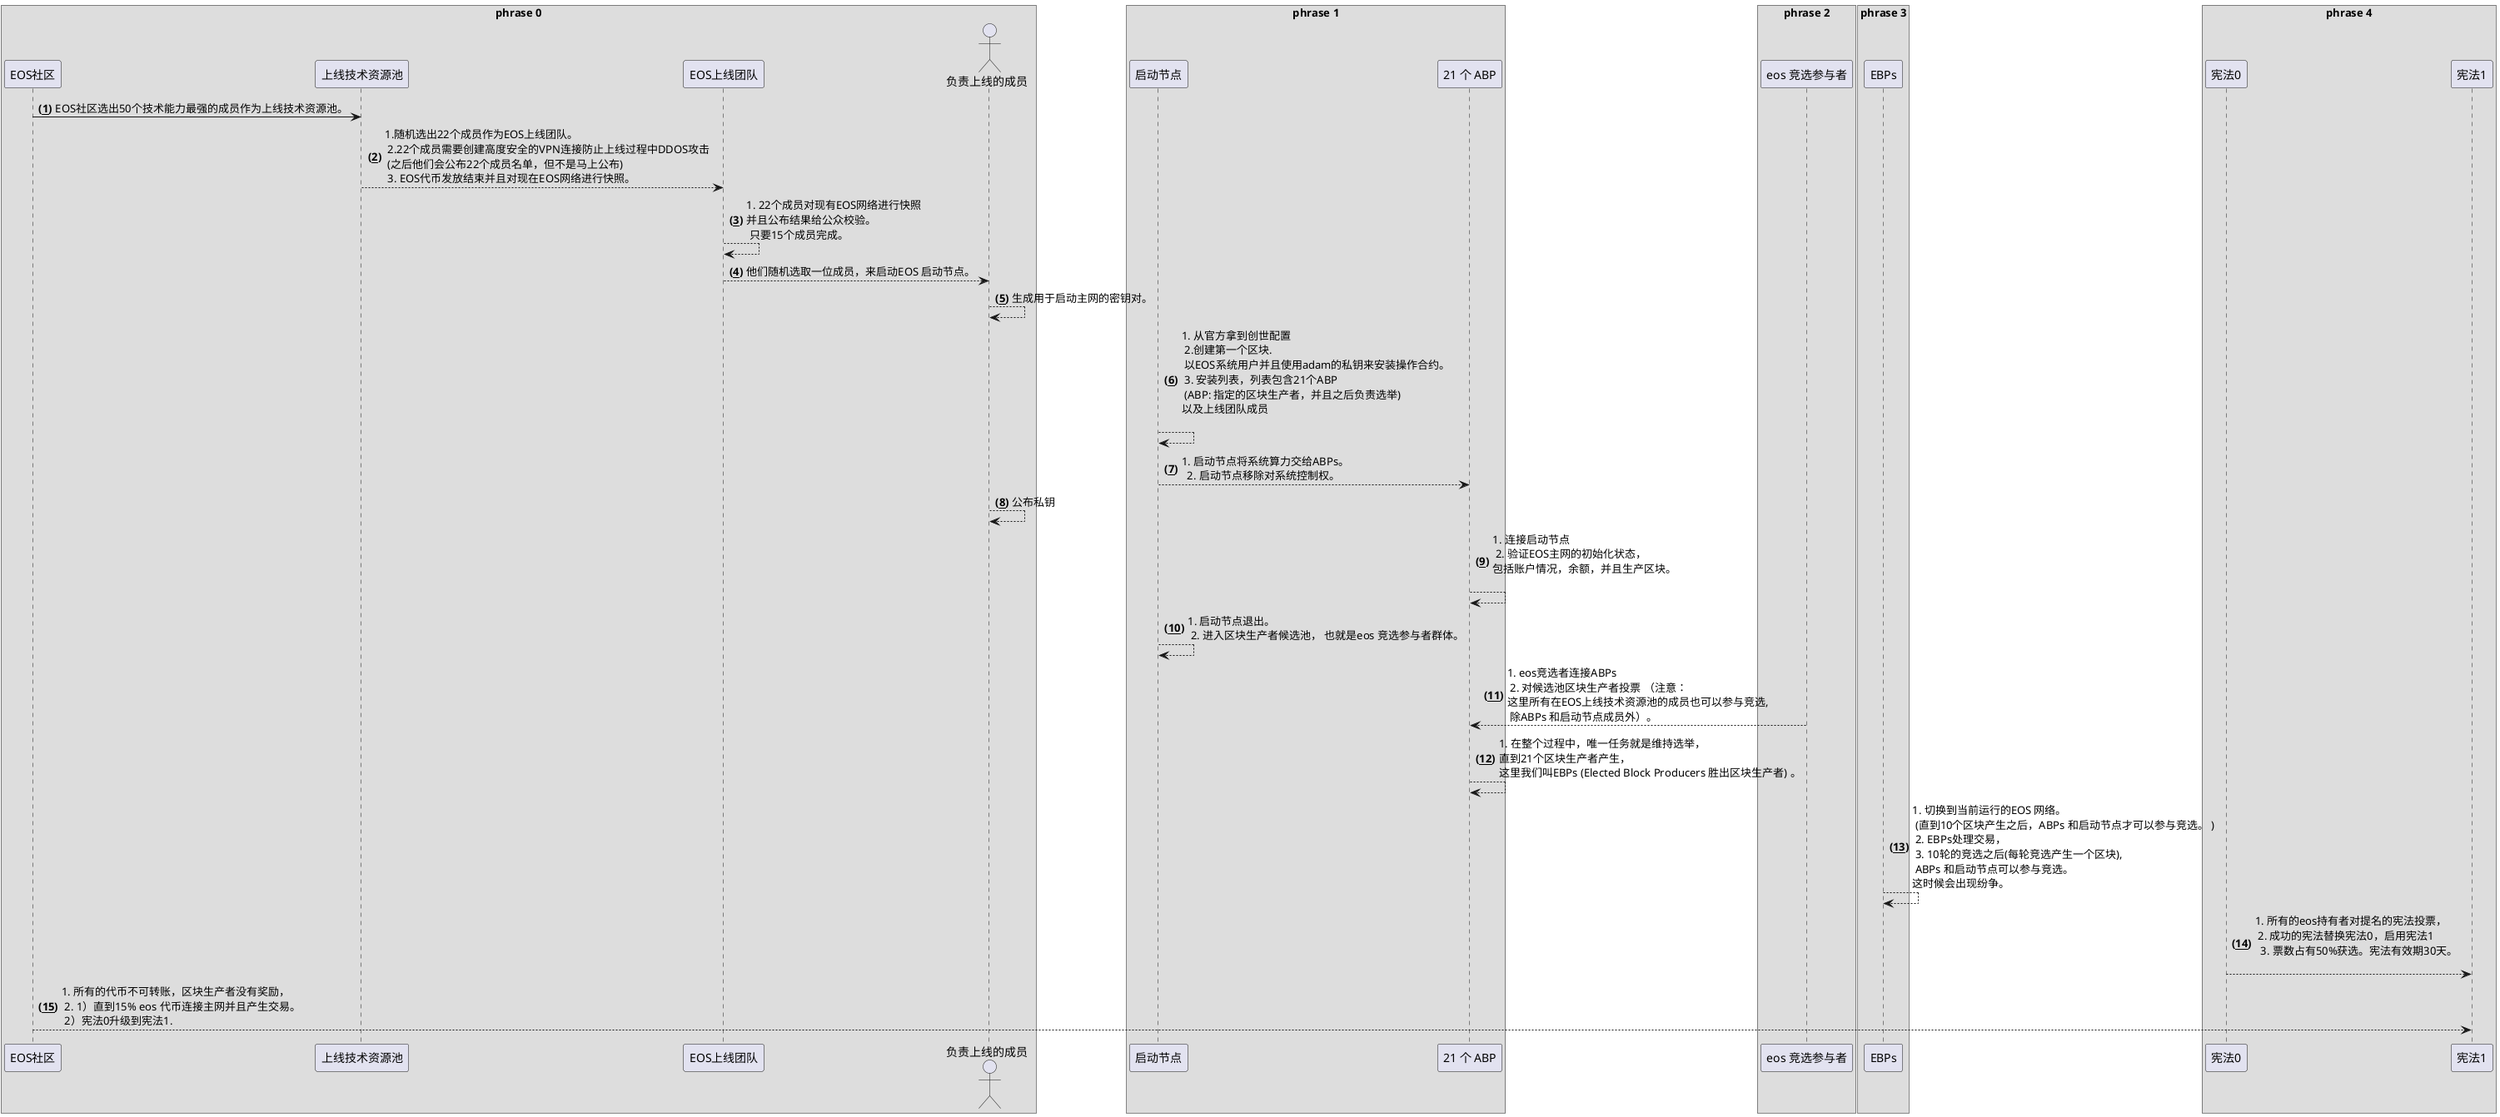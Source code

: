 @startuml
autonumber "<b>(<u>##</u>)"
box "phrase 0"
EOS社区 -> 上线技术资源池: EOS社区选出50个技术能力最强的成员作为上线技术资源池。
上线技术资源池 --> EOS上线团队: 1.随机选出22个成员作为EOS上线团队。\n 2.22个成员需要创建高度安全的VPN连接防止上线过程中DDOS攻击\n (之后他们会公布22个成员名单，但不是马上公布) \n 3. EOS代币发放结束并且对现在EOS网络进行快照。
EOS上线团队 --> EOS上线团队: 1. 22个成员对现有EOS网络进行快照\n并且公布结果给公众校验。\n 只要15个成员完成。
actor "负责上线的成员" as adam
EOS上线团队 --> adam: 他们随机选取一位成员，来启动EOS 启动节点。
end box
box "phrase 1"
adam --> adam: 生成用于启动主网的密钥对。
participant "启动节点" as biosnode
biosnode --> biosnode: 1. 从官方拿到创世配置 \n 2.创建第一个区块. \n 以EOS系统用户并且使用adam的私钥来安装操作合约。 \n 3. 安装列表，列表包含21个ABP \n (ABP: 指定的区块生产者，并且之后负责选举) \n以及上线团队成员 \n
participant "21 个 ABP" as ABPs
biosnode --> ABPs: 1. 启动节点将系统算力交给ABPs。\n  2. 启动节点移除对系统控制权。
adam --> adam: 公布私钥
end box
box "phrase 2"
ABPs --> ABPs: 1. 连接启动节点\n 2. 验证EOS主网的初始化状态，\n包括账户情况，余额，并且生产区块。\n
biosnode --> biosnode: 1. 启动节点退出。\n 2. 进入区块生产者候选池， 也就是eos 竞选参与者群体。
participant "eos 竞选参与者" as eoscontenders
eoscontenders --> ABPs: 1. eos竞选者连接ABPs \n 2. 对候选池区块生产者投票 （注意： \n这里所有在EOS上线技术资源池的成员也可以参与竞选,\n 除ABPs 和启动节点成员外）。
ABPs --> ABPs: 1. 在整个过程中，唯一任务就是维持选举，\n直到21个区块生产者产生，\n这里我们叫EBPs (Elected Block Producers 胜出区块生产者) 。
end box
box "phrase 3"
participant "EBPs" as EBPs
EBPs --> EBPs: 1. 切换到当前运行的EOS 网络。\n (直到10个区块产生之后，ABPs 和启动节点才可以参与竞选。 ) \n 2. EBPs处理交易， \n 3. 10轮的竞选之后(每轮竞选产生一个区块), \n ABPs 和启动节点可以参与竞选。\n这时候会出现纷争。
end box
box "phrase 4"
participant "宪法0" as constitution0
participant "宪法1" as constitution1
constitution0 --> constitution1: 1. 所有的eos持有者对提名的宪法投票，\n 2. 成功的宪法替换宪法0，启用宪法1\n  3. 票数占有50%获选。宪法有效期30天。\n
end box
EOS社区 --> constitution1: 1. 所有的代币不可转账，区块生产者没有奖励，\n 2. 1）直到15% eos 代币连接主网并且产生交易。 \n 2）宪法0升级到宪法1.
@enduml
